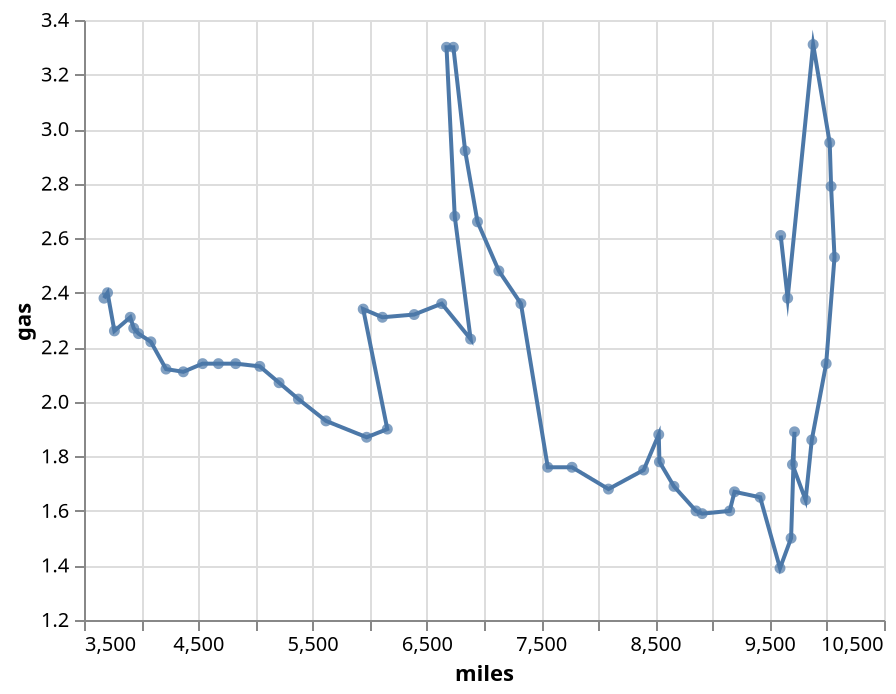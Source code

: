 {"config": {"view": {"height": 300, "width": 400}}, "layer": [{"encoding": {"y": {"scale": {"zero": false}, "title": "gas", "field": "properties.gas", "type": "quantitative"}, "x": {"scale": {"zero": false}, "title": "miles", "field": "properties.miles", "type": "quantitative"}, "order": {"title": "year", "field": "properties.year", "type": "quantitative"}}, "data": {"values": {"features": [{"properties": {"year": 1956, "miles": 3675, "gas": 2.38, "side": "left"}, "geometry": {"coordinates": [125.6, 10.1], "type": "Point"}, "type": "Feature"}, {"properties": {"year": 1957, "miles": 3706, "gas": 2.4, "side": "right"}, "geometry": {"coordinates": [125.6, 10.1], "type": "Point"}, "type": "Feature"}, {"properties": {"year": 1958, "miles": 3766, "gas": 2.26, "side": "bottom"}, "geometry": {"coordinates": [125.6, 10.1], "type": "Point"}, "type": "Feature"}, {"properties": {"year": 1959, "miles": 3905, "gas": 2.31, "side": "top"}, "geometry": {"coordinates": [125.6, 10.1], "type": "Point"}, "type": "Feature"}, {"properties": {"year": 1960, "miles": 3935, "gas": 2.27, "side": "right"}, "geometry": {"coordinates": [125.6, 10.1], "type": "Point"}, "type": "Feature"}, {"properties": {"year": 1961, "miles": 3977, "gas": 2.25, "side": "bottom"}, "geometry": {"coordinates": [125.6, 10.1], "type": "Point"}, "type": "Feature"}, {"properties": {"year": 1962, "miles": 4085, "gas": 2.22, "side": "right"}, "geometry": {"coordinates": [125.6, 10.1], "type": "Point"}, "type": "Feature"}, {"properties": {"year": 1963, "miles": 4218, "gas": 2.12, "side": "bottom"}, "geometry": {"coordinates": [125.6, 10.1], "type": "Point"}, "type": "Feature"}, {"properties": {"year": 1964, "miles": 4369, "gas": 2.11, "side": "bottom"}, "geometry": {"coordinates": [125.6, 10.1], "type": "Point"}, "type": "Feature"}, {"properties": {"year": 1965, "miles": 4538, "gas": 2.14, "side": "bottom"}, "geometry": {"coordinates": [125.6, 10.1], "type": "Point"}, "type": "Feature"}, {"properties": {"year": 1966, "miles": 4676, "gas": 2.14, "side": "top"}, "geometry": {"coordinates": [125.6, 10.1], "type": "Point"}, "type": "Feature"}, {"properties": {"year": 1967, "miles": 4827, "gas": 2.14, "side": "bottom"}, "geometry": {"coordinates": [125.6, 10.1], "type": "Point"}, "type": "Feature"}, {"properties": {"year": 1968, "miles": 5038, "gas": 2.13, "side": "right"}, "geometry": {"coordinates": [125.6, 10.1], "type": "Point"}, "type": "Feature"}, {"properties": {"year": 1969, "miles": 5207, "gas": 2.07, "side": "right"}, "geometry": {"coordinates": [125.6, 10.1], "type": "Point"}, "type": "Feature"}, {"properties": {"year": 1970, "miles": 5376, "gas": 2.01, "side": "right"}, "geometry": {"coordinates": [125.6, 10.1], "type": "Point"}, "type": "Feature"}, {"properties": {"year": 1971, "miles": 5617, "gas": 1.9300000000000002, "side": "bottom"}, "geometry": {"coordinates": [125.6, 10.1], "type": "Point"}, "type": "Feature"}, {"properties": {"year": 1972, "miles": 5973, "gas": 1.87, "side": "bottom"}, "geometry": {"coordinates": [125.6, 10.1], "type": "Point"}, "type": "Feature"}, {"properties": {"year": 1973, "miles": 6154, "gas": 1.9, "side": "right"}, "geometry": {"coordinates": [125.6, 10.1], "type": "Point"}, "type": "Feature"}, {"properties": {"year": 1974, "miles": 5943, "gas": 2.34, "side": "left"}, "geometry": {"coordinates": [125.6, 10.1], "type": "Point"}, "type": "Feature"}, {"properties": {"year": 1975, "miles": 6111, "gas": 2.31, "side": "bottom"}, "geometry": {"coordinates": [125.6, 10.1], "type": "Point"}, "type": "Feature"}, {"properties": {"year": 1976, "miles": 6389, "gas": 2.32, "side": "bottom"}, "geometry": {"coordinates": [125.6, 10.1], "type": "Point"}, "type": "Feature"}, {"properties": {"year": 1977, "miles": 6630, "gas": 2.36, "side": "top"}, "geometry": {"coordinates": [125.6, 10.1], "type": "Point"}, "type": "Feature"}, {"properties": {"year": 1978, "miles": 6883, "gas": 2.23, "side": "bottom"}, "geometry": {"coordinates": [125.6, 10.1], "type": "Point"}, "type": "Feature"}, {"properties": {"year": 1979, "miles": 6744, "gas": 2.68, "side": "left"}, "geometry": {"coordinates": [125.6, 10.1], "type": "Point"}, "type": "Feature"}, {"properties": {"year": 1980, "miles": 6672, "gas": 3.3, "side": "left"}, "geometry": {"coordinates": [125.6, 10.1], "type": "Point"}, "type": "Feature"}, {"properties": {"year": 1981, "miles": 6732, "gas": 3.3, "side": "right"}, "geometry": {"coordinates": [125.6, 10.1], "type": "Point"}, "type": "Feature"}, {"properties": {"year": 1982, "miles": 6835, "gas": 2.92, "side": "right"}, "geometry": {"coordinates": [125.6, 10.1], "type": "Point"}, "type": "Feature"}, {"properties": {"year": 1983, "miles": 6943, "gas": 2.66, "side": "right"}, "geometry": {"coordinates": [125.6, 10.1], "type": "Point"}, "type": "Feature"}, {"properties": {"year": 1984, "miles": 7130, "gas": 2.48, "side": "right"}, "geometry": {"coordinates": [125.6, 10.1], "type": "Point"}, "type": "Feature"}, {"properties": {"year": 1985, "miles": 7323, "gas": 2.36, "side": "right"}, "geometry": {"coordinates": [125.6, 10.1], "type": "Point"}, "type": "Feature"}, {"properties": {"year": 1986, "miles": 7558, "gas": 1.76, "side": "left"}, "geometry": {"coordinates": [125.6, 10.1], "type": "Point"}, "type": "Feature"}, {"properties": {"year": 1987, "miles": 7770, "gas": 1.76, "side": "top"}, "geometry": {"coordinates": [125.6, 10.1], "type": "Point"}, "type": "Feature"}, {"properties": {"year": 1988, "miles": 8089, "gas": 1.6800000000000002, "side": "bottom"}, "geometry": {"coordinates": [125.6, 10.1], "type": "Point"}, "type": "Feature"}, {"properties": {"year": 1989, "miles": 8397, "gas": 1.75, "side": "left"}, "geometry": {"coordinates": [125.6, 10.1], "type": "Point"}, "type": "Feature"}, {"properties": {"year": 1990, "miles": 8529, "gas": 1.88, "side": "top"}, "geometry": {"coordinates": [125.6, 10.1], "type": "Point"}, "type": "Feature"}, {"properties": {"year": 1991, "miles": 8535, "gas": 1.78, "side": "right"}, "geometry": {"coordinates": [125.6, 10.1], "type": "Point"}, "type": "Feature"}, {"properties": {"year": 1992, "miles": 8662, "gas": 1.69, "side": "right"}, "geometry": {"coordinates": [125.6, 10.1], "type": "Point"}, "type": "Feature"}, {"properties": {"year": 1993, "miles": 8855, "gas": 1.6, "side": "left"}, "geometry": {"coordinates": [125.6, 10.1], "type": "Point"}, "type": "Feature"}, {"properties": {"year": 1994, "miles": 8909, "gas": 1.5899999999999999, "side": "bottom"}, "geometry": {"coordinates": [125.6, 10.1], "type": "Point"}, "type": "Feature"}, {"properties": {"year": 1995, "miles": 9150, "gas": 1.6, "side": "bottom"}, "geometry": {"coordinates": [125.6, 10.1], "type": "Point"}, "type": "Feature"}, {"properties": {"year": 1996, "miles": 9192, "gas": 1.67, "side": "top"}, "geometry": {"coordinates": [125.6, 10.1], "type": "Point"}, "type": "Feature"}, {"properties": {"year": 1997, "miles": 9416, "gas": 1.65, "side": "right"}, "geometry": {"coordinates": [125.6, 10.1], "type": "Point"}, "type": "Feature"}, {"properties": {"year": 1998, "miles": 9590, "gas": 1.3900000000000001, "side": "bottom"}, "geometry": {"coordinates": [125.6, 10.1], "type": "Point"}, "type": "Feature"}, {"properties": {"year": 1999, "miles": 9687, "gas": 1.5, "side": "right"}, "geometry": {"coordinates": [125.6, 10.1], "type": "Point"}, "type": "Feature"}, {"properties": {"year": 2000, "miles": 9717, "gas": 1.8900000000000001, "side": "top"}, "geometry": {"coordinates": [125.6, 10.1], "type": "Point"}, "type": "Feature"}, {"properties": {"year": 2001, "miles": 9699, "gas": 1.77, "side": "left"}, "geometry": {"coordinates": [125.6, 10.1], "type": "Point"}, "type": "Feature"}, {"properties": {"year": 2002, "miles": 9814, "gas": 1.6400000000000001, "side": "bottom"}, "geometry": {"coordinates": [125.6, 10.1], "type": "Point"}, "type": "Feature"}, {"properties": {"year": 2003, "miles": 9868, "gas": 1.8599999999999999, "side": "right"}, "geometry": {"coordinates": [125.6, 10.1], "type": "Point"}, "type": "Feature"}, {"properties": {"year": 2004, "miles": 9994, "gas": 2.14, "side": "left"}, "geometry": {"coordinates": [125.6, 10.1], "type": "Point"}, "type": "Feature"}, {"properties": {"year": 2005, "miles": 10067, "gas": 2.5300000000000002, "side": "left"}, "geometry": {"coordinates": [125.6, 10.1], "type": "Point"}, "type": "Feature"}, {"properties": {"year": 2006, "miles": 10037, "gas": 2.79, "side": "right"}, "geometry": {"coordinates": [125.6, 10.1], "type": "Point"}, "type": "Feature"}, {"properties": {"year": 2007, "miles": 10025, "gas": 2.95, "side": "right"}, "geometry": {"coordinates": [125.6, 10.1], "type": "Point"}, "type": "Feature"}, {"properties": {"year": 2008, "miles": 9880, "gas": 3.31, "side": "left"}, "geometry": {"coordinates": [125.6, 10.1], "type": "Point"}, "type": "Feature"}, {"properties": {"year": 2009, "miles": 9657, "gas": 2.38, "side": "bottom"}, "geometry": {"coordinates": [125.6, 10.1], "type": "Point"}, "type": "Feature"}, {"properties": {"year": 2010, "miles": 9596, "gas": 2.61, "side": "left"}, "geometry": {"coordinates": [125.6, 10.1], "type": "Point"}, "type": "Feature"}], "type": "FeatureCollection"}, "format": {"type": "json", "property": "features"}}, "mark": "line"}, {"encoding": {"y": {"scale": {"zero": false}, "title": "gas", "field": "properties.gas", "type": "quantitative"}, "x": {"scale": {"zero": false}, "title": "miles", "field": "properties.miles", "type": "quantitative"}}, "data": {"values": {"features": [{"properties": {"year": 1956, "miles": 3675, "gas": 2.38, "side": "left"}, "geometry": {"coordinates": [125.6, 10.1], "type": "Point"}, "type": "Feature"}, {"properties": {"year": 1957, "miles": 3706, "gas": 2.4, "side": "right"}, "geometry": {"coordinates": [125.6, 10.1], "type": "Point"}, "type": "Feature"}, {"properties": {"year": 1958, "miles": 3766, "gas": 2.26, "side": "bottom"}, "geometry": {"coordinates": [125.6, 10.1], "type": "Point"}, "type": "Feature"}, {"properties": {"year": 1959, "miles": 3905, "gas": 2.31, "side": "top"}, "geometry": {"coordinates": [125.6, 10.1], "type": "Point"}, "type": "Feature"}, {"properties": {"year": 1960, "miles": 3935, "gas": 2.27, "side": "right"}, "geometry": {"coordinates": [125.6, 10.1], "type": "Point"}, "type": "Feature"}, {"properties": {"year": 1961, "miles": 3977, "gas": 2.25, "side": "bottom"}, "geometry": {"coordinates": [125.6, 10.1], "type": "Point"}, "type": "Feature"}, {"properties": {"year": 1962, "miles": 4085, "gas": 2.22, "side": "right"}, "geometry": {"coordinates": [125.6, 10.1], "type": "Point"}, "type": "Feature"}, {"properties": {"year": 1963, "miles": 4218, "gas": 2.12, "side": "bottom"}, "geometry": {"coordinates": [125.6, 10.1], "type": "Point"}, "type": "Feature"}, {"properties": {"year": 1964, "miles": 4369, "gas": 2.11, "side": "bottom"}, "geometry": {"coordinates": [125.6, 10.1], "type": "Point"}, "type": "Feature"}, {"properties": {"year": 1965, "miles": 4538, "gas": 2.14, "side": "bottom"}, "geometry": {"coordinates": [125.6, 10.1], "type": "Point"}, "type": "Feature"}, {"properties": {"year": 1966, "miles": 4676, "gas": 2.14, "side": "top"}, "geometry": {"coordinates": [125.6, 10.1], "type": "Point"}, "type": "Feature"}, {"properties": {"year": 1967, "miles": 4827, "gas": 2.14, "side": "bottom"}, "geometry": {"coordinates": [125.6, 10.1], "type": "Point"}, "type": "Feature"}, {"properties": {"year": 1968, "miles": 5038, "gas": 2.13, "side": "right"}, "geometry": {"coordinates": [125.6, 10.1], "type": "Point"}, "type": "Feature"}, {"properties": {"year": 1969, "miles": 5207, "gas": 2.07, "side": "right"}, "geometry": {"coordinates": [125.6, 10.1], "type": "Point"}, "type": "Feature"}, {"properties": {"year": 1970, "miles": 5376, "gas": 2.01, "side": "right"}, "geometry": {"coordinates": [125.6, 10.1], "type": "Point"}, "type": "Feature"}, {"properties": {"year": 1971, "miles": 5617, "gas": 1.9300000000000002, "side": "bottom"}, "geometry": {"coordinates": [125.6, 10.1], "type": "Point"}, "type": "Feature"}, {"properties": {"year": 1972, "miles": 5973, "gas": 1.87, "side": "bottom"}, "geometry": {"coordinates": [125.6, 10.1], "type": "Point"}, "type": "Feature"}, {"properties": {"year": 1973, "miles": 6154, "gas": 1.9, "side": "right"}, "geometry": {"coordinates": [125.6, 10.1], "type": "Point"}, "type": "Feature"}, {"properties": {"year": 1974, "miles": 5943, "gas": 2.34, "side": "left"}, "geometry": {"coordinates": [125.6, 10.1], "type": "Point"}, "type": "Feature"}, {"properties": {"year": 1975, "miles": 6111, "gas": 2.31, "side": "bottom"}, "geometry": {"coordinates": [125.6, 10.1], "type": "Point"}, "type": "Feature"}, {"properties": {"year": 1976, "miles": 6389, "gas": 2.32, "side": "bottom"}, "geometry": {"coordinates": [125.6, 10.1], "type": "Point"}, "type": "Feature"}, {"properties": {"year": 1977, "miles": 6630, "gas": 2.36, "side": "top"}, "geometry": {"coordinates": [125.6, 10.1], "type": "Point"}, "type": "Feature"}, {"properties": {"year": 1978, "miles": 6883, "gas": 2.23, "side": "bottom"}, "geometry": {"coordinates": [125.6, 10.1], "type": "Point"}, "type": "Feature"}, {"properties": {"year": 1979, "miles": 6744, "gas": 2.68, "side": "left"}, "geometry": {"coordinates": [125.6, 10.1], "type": "Point"}, "type": "Feature"}, {"properties": {"year": 1980, "miles": 6672, "gas": 3.3, "side": "left"}, "geometry": {"coordinates": [125.6, 10.1], "type": "Point"}, "type": "Feature"}, {"properties": {"year": 1981, "miles": 6732, "gas": 3.3, "side": "right"}, "geometry": {"coordinates": [125.6, 10.1], "type": "Point"}, "type": "Feature"}, {"properties": {"year": 1982, "miles": 6835, "gas": 2.92, "side": "right"}, "geometry": {"coordinates": [125.6, 10.1], "type": "Point"}, "type": "Feature"}, {"properties": {"year": 1983, "miles": 6943, "gas": 2.66, "side": "right"}, "geometry": {"coordinates": [125.6, 10.1], "type": "Point"}, "type": "Feature"}, {"properties": {"year": 1984, "miles": 7130, "gas": 2.48, "side": "right"}, "geometry": {"coordinates": [125.6, 10.1], "type": "Point"}, "type": "Feature"}, {"properties": {"year": 1985, "miles": 7323, "gas": 2.36, "side": "right"}, "geometry": {"coordinates": [125.6, 10.1], "type": "Point"}, "type": "Feature"}, {"properties": {"year": 1986, "miles": 7558, "gas": 1.76, "side": "left"}, "geometry": {"coordinates": [125.6, 10.1], "type": "Point"}, "type": "Feature"}, {"properties": {"year": 1987, "miles": 7770, "gas": 1.76, "side": "top"}, "geometry": {"coordinates": [125.6, 10.1], "type": "Point"}, "type": "Feature"}, {"properties": {"year": 1988, "miles": 8089, "gas": 1.6800000000000002, "side": "bottom"}, "geometry": {"coordinates": [125.6, 10.1], "type": "Point"}, "type": "Feature"}, {"properties": {"year": 1989, "miles": 8397, "gas": 1.75, "side": "left"}, "geometry": {"coordinates": [125.6, 10.1], "type": "Point"}, "type": "Feature"}, {"properties": {"year": 1990, "miles": 8529, "gas": 1.88, "side": "top"}, "geometry": {"coordinates": [125.6, 10.1], "type": "Point"}, "type": "Feature"}, {"properties": {"year": 1991, "miles": 8535, "gas": 1.78, "side": "right"}, "geometry": {"coordinates": [125.6, 10.1], "type": "Point"}, "type": "Feature"}, {"properties": {"year": 1992, "miles": 8662, "gas": 1.69, "side": "right"}, "geometry": {"coordinates": [125.6, 10.1], "type": "Point"}, "type": "Feature"}, {"properties": {"year": 1993, "miles": 8855, "gas": 1.6, "side": "left"}, "geometry": {"coordinates": [125.6, 10.1], "type": "Point"}, "type": "Feature"}, {"properties": {"year": 1994, "miles": 8909, "gas": 1.5899999999999999, "side": "bottom"}, "geometry": {"coordinates": [125.6, 10.1], "type": "Point"}, "type": "Feature"}, {"properties": {"year": 1995, "miles": 9150, "gas": 1.6, "side": "bottom"}, "geometry": {"coordinates": [125.6, 10.1], "type": "Point"}, "type": "Feature"}, {"properties": {"year": 1996, "miles": 9192, "gas": 1.67, "side": "top"}, "geometry": {"coordinates": [125.6, 10.1], "type": "Point"}, "type": "Feature"}, {"properties": {"year": 1997, "miles": 9416, "gas": 1.65, "side": "right"}, "geometry": {"coordinates": [125.6, 10.1], "type": "Point"}, "type": "Feature"}, {"properties": {"year": 1998, "miles": 9590, "gas": 1.3900000000000001, "side": "bottom"}, "geometry": {"coordinates": [125.6, 10.1], "type": "Point"}, "type": "Feature"}, {"properties": {"year": 1999, "miles": 9687, "gas": 1.5, "side": "right"}, "geometry": {"coordinates": [125.6, 10.1], "type": "Point"}, "type": "Feature"}, {"properties": {"year": 2000, "miles": 9717, "gas": 1.8900000000000001, "side": "top"}, "geometry": {"coordinates": [125.6, 10.1], "type": "Point"}, "type": "Feature"}, {"properties": {"year": 2001, "miles": 9699, "gas": 1.77, "side": "left"}, "geometry": {"coordinates": [125.6, 10.1], "type": "Point"}, "type": "Feature"}, {"properties": {"year": 2002, "miles": 9814, "gas": 1.6400000000000001, "side": "bottom"}, "geometry": {"coordinates": [125.6, 10.1], "type": "Point"}, "type": "Feature"}, {"properties": {"year": 2003, "miles": 9868, "gas": 1.8599999999999999, "side": "right"}, "geometry": {"coordinates": [125.6, 10.1], "type": "Point"}, "type": "Feature"}, {"properties": {"year": 2004, "miles": 9994, "gas": 2.14, "side": "left"}, "geometry": {"coordinates": [125.6, 10.1], "type": "Point"}, "type": "Feature"}, {"properties": {"year": 2005, "miles": 10067, "gas": 2.5300000000000002, "side": "left"}, "geometry": {"coordinates": [125.6, 10.1], "type": "Point"}, "type": "Feature"}, {"properties": {"year": 2006, "miles": 10037, "gas": 2.79, "side": "right"}, "geometry": {"coordinates": [125.6, 10.1], "type": "Point"}, "type": "Feature"}, {"properties": {"year": 2007, "miles": 10025, "gas": 2.95, "side": "right"}, "geometry": {"coordinates": [125.6, 10.1], "type": "Point"}, "type": "Feature"}, {"properties": {"year": 2008, "miles": 9880, "gas": 3.31, "side": "left"}, "geometry": {"coordinates": [125.6, 10.1], "type": "Point"}, "type": "Feature"}, {"properties": {"year": 2009, "miles": 9657, "gas": 2.38, "side": "bottom"}, "geometry": {"coordinates": [125.6, 10.1], "type": "Point"}, "type": "Feature"}, {"properties": {"year": 2010, "miles": 9596, "gas": 2.61, "side": "left"}, "geometry": {"coordinates": [125.6, 10.1], "type": "Point"}, "type": "Feature"}], "type": "FeatureCollection"}, "format": {"type": "json", "property": "features"}}, "mark": "circle"}], "$schema": "https://vega.github.io/schema/vega-lite/v2.4.1.json"}